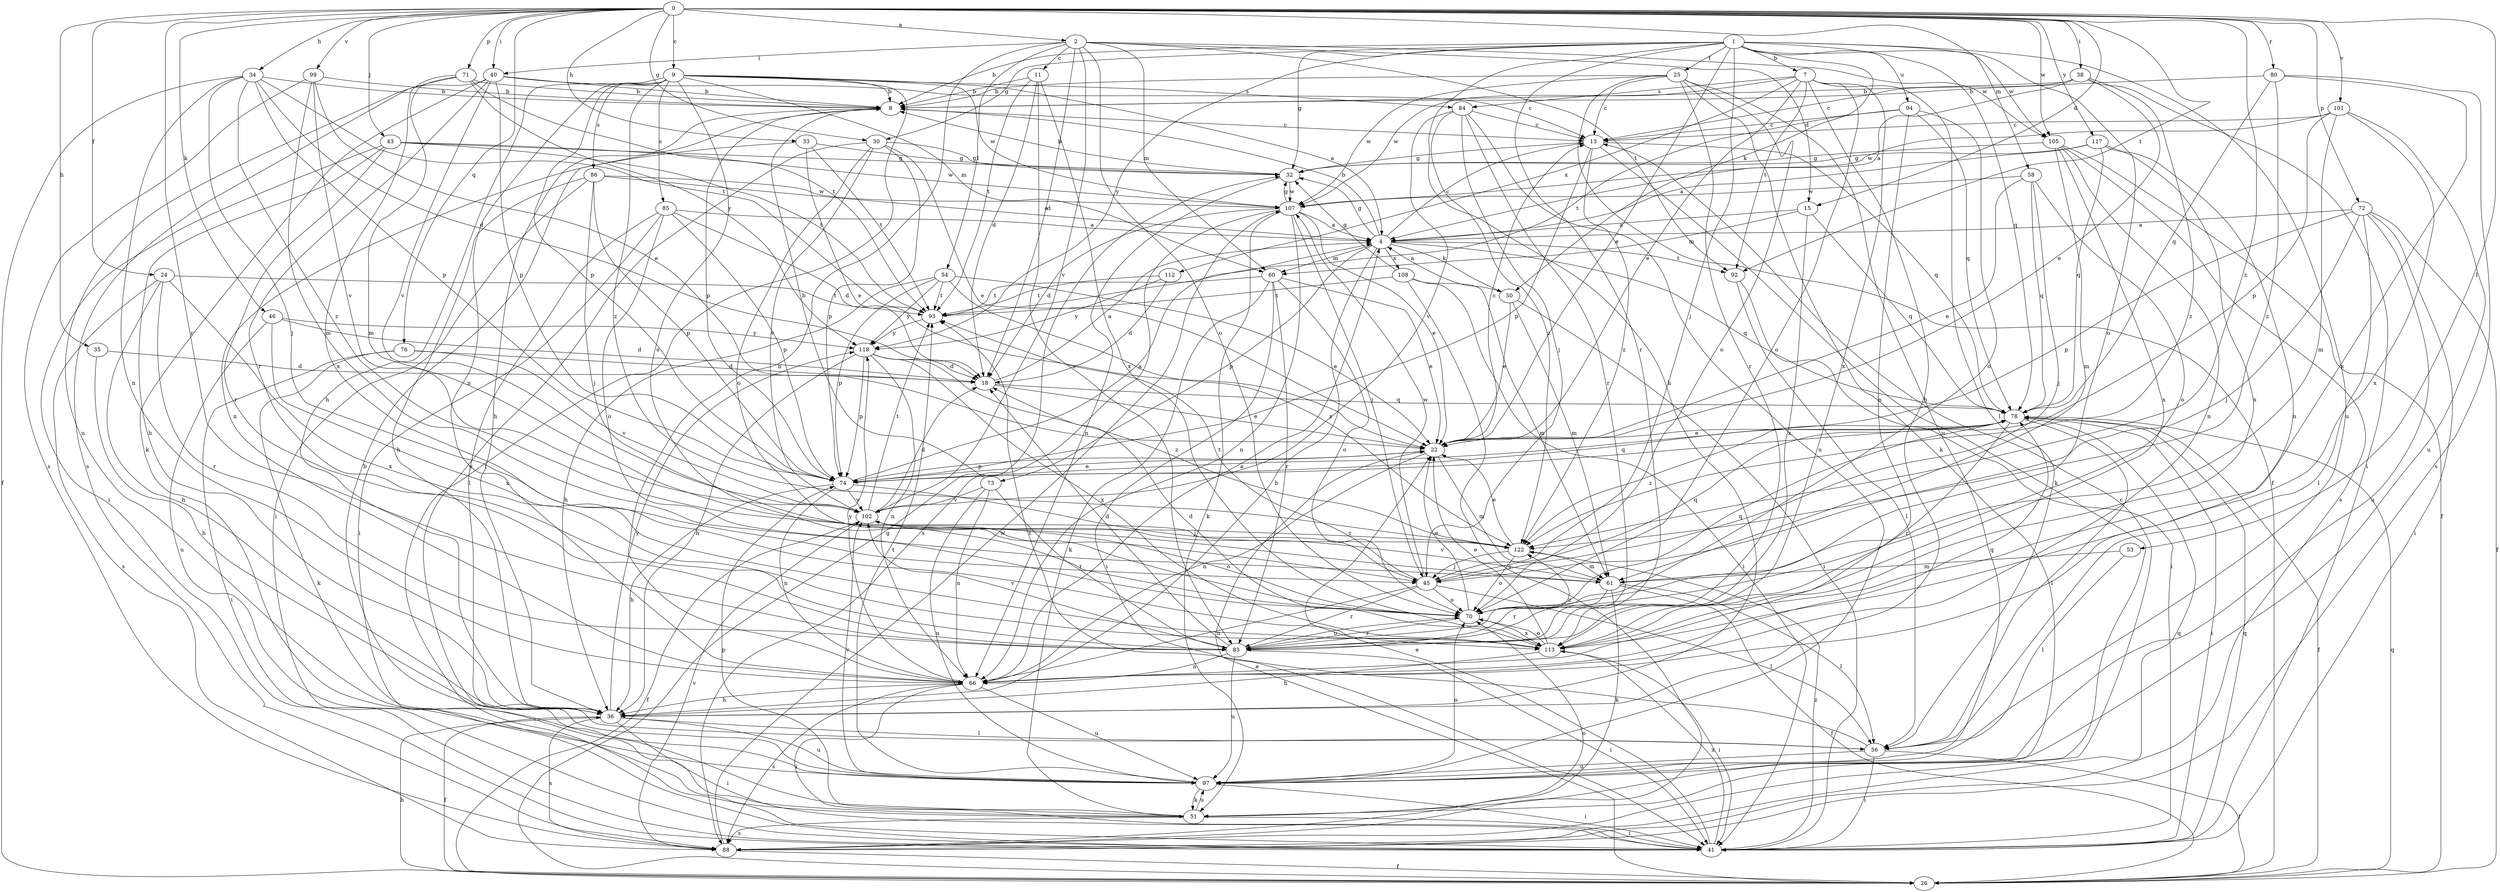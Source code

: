 strict digraph  {
0;
1;
2;
4;
7;
8;
9;
11;
13;
15;
18;
22;
24;
25;
26;
30;
32;
33;
34;
35;
36;
38;
40;
41;
43;
45;
46;
50;
51;
53;
54;
56;
58;
60;
61;
66;
70;
71;
72;
73;
74;
76;
78;
80;
83;
84;
85;
86;
88;
92;
93;
94;
97;
99;
101;
102;
105;
107;
108;
112;
113;
117;
118;
122;
0 -> 2  [label=a];
0 -> 9  [label=c];
0 -> 15  [label=d];
0 -> 24  [label=f];
0 -> 30  [label=g];
0 -> 33  [label=h];
0 -> 34  [label=h];
0 -> 35  [label=h];
0 -> 38  [label=i];
0 -> 40  [label=i];
0 -> 43  [label=j];
0 -> 46  [label=k];
0 -> 53  [label=l];
0 -> 58  [label=m];
0 -> 71  [label=p];
0 -> 72  [label=p];
0 -> 76  [label=q];
0 -> 80  [label=r];
0 -> 83  [label=r];
0 -> 92  [label=t];
0 -> 99  [label=v];
0 -> 101  [label=v];
0 -> 105  [label=w];
0 -> 117  [label=y];
0 -> 122  [label=z];
1 -> 7  [label=b];
1 -> 8  [label=b];
1 -> 22  [label=e];
1 -> 25  [label=f];
1 -> 30  [label=g];
1 -> 32  [label=g];
1 -> 36  [label=h];
1 -> 45  [label=j];
1 -> 50  [label=k];
1 -> 70  [label=o];
1 -> 78  [label=q];
1 -> 83  [label=r];
1 -> 94  [label=u];
1 -> 97  [label=u];
1 -> 105  [label=w];
1 -> 118  [label=y];
2 -> 11  [label=c];
2 -> 15  [label=d];
2 -> 18  [label=d];
2 -> 40  [label=i];
2 -> 54  [label=l];
2 -> 60  [label=m];
2 -> 66  [label=n];
2 -> 70  [label=o];
2 -> 92  [label=t];
2 -> 102  [label=v];
2 -> 105  [label=w];
4 -> 8  [label=b];
4 -> 13  [label=c];
4 -> 32  [label=g];
4 -> 36  [label=h];
4 -> 50  [label=k];
4 -> 60  [label=m];
4 -> 73  [label=p];
4 -> 78  [label=q];
4 -> 92  [label=t];
4 -> 108  [label=x];
7 -> 22  [label=e];
7 -> 36  [label=h];
7 -> 56  [label=l];
7 -> 70  [label=o];
7 -> 84  [label=s];
7 -> 92  [label=t];
7 -> 107  [label=w];
7 -> 112  [label=x];
7 -> 113  [label=x];
8 -> 13  [label=c];
8 -> 36  [label=h];
8 -> 74  [label=p];
9 -> 4  [label=a];
9 -> 8  [label=b];
9 -> 36  [label=h];
9 -> 41  [label=i];
9 -> 60  [label=m];
9 -> 66  [label=n];
9 -> 70  [label=o];
9 -> 74  [label=p];
9 -> 84  [label=s];
9 -> 85  [label=s];
9 -> 86  [label=s];
9 -> 107  [label=w];
9 -> 122  [label=z];
11 -> 8  [label=b];
11 -> 18  [label=d];
11 -> 83  [label=r];
11 -> 93  [label=t];
11 -> 113  [label=x];
13 -> 32  [label=g];
13 -> 51  [label=k];
13 -> 74  [label=p];
13 -> 78  [label=q];
13 -> 122  [label=z];
15 -> 4  [label=a];
15 -> 60  [label=m];
15 -> 78  [label=q];
15 -> 113  [label=x];
18 -> 4  [label=a];
18 -> 22  [label=e];
18 -> 78  [label=q];
22 -> 13  [label=c];
22 -> 61  [label=m];
22 -> 66  [label=n];
22 -> 74  [label=p];
24 -> 36  [label=h];
24 -> 83  [label=r];
24 -> 88  [label=s];
24 -> 93  [label=t];
24 -> 113  [label=x];
25 -> 8  [label=b];
25 -> 13  [label=c];
25 -> 26  [label=f];
25 -> 51  [label=k];
25 -> 70  [label=o];
25 -> 83  [label=r];
25 -> 97  [label=u];
25 -> 107  [label=w];
26 -> 22  [label=e];
26 -> 32  [label=g];
26 -> 36  [label=h];
26 -> 78  [label=q];
30 -> 22  [label=e];
30 -> 32  [label=g];
30 -> 70  [label=o];
30 -> 74  [label=p];
30 -> 97  [label=u];
30 -> 102  [label=v];
32 -> 8  [label=b];
32 -> 66  [label=n];
32 -> 107  [label=w];
33 -> 22  [label=e];
33 -> 32  [label=g];
33 -> 66  [label=n];
33 -> 93  [label=t];
34 -> 8  [label=b];
34 -> 18  [label=d];
34 -> 26  [label=f];
34 -> 45  [label=j];
34 -> 66  [label=n];
34 -> 74  [label=p];
34 -> 93  [label=t];
34 -> 122  [label=z];
35 -> 18  [label=d];
35 -> 36  [label=h];
36 -> 26  [label=f];
36 -> 41  [label=i];
36 -> 56  [label=l];
36 -> 88  [label=s];
36 -> 97  [label=u];
36 -> 118  [label=y];
38 -> 4  [label=a];
38 -> 8  [label=b];
38 -> 13  [label=c];
38 -> 22  [label=e];
38 -> 41  [label=i];
38 -> 122  [label=z];
40 -> 8  [label=b];
40 -> 13  [label=c];
40 -> 51  [label=k];
40 -> 74  [label=p];
40 -> 83  [label=r];
40 -> 88  [label=s];
40 -> 102  [label=v];
41 -> 22  [label=e];
41 -> 78  [label=q];
41 -> 113  [label=x];
41 -> 122  [label=z];
43 -> 32  [label=g];
43 -> 36  [label=h];
43 -> 41  [label=i];
43 -> 83  [label=r];
43 -> 93  [label=t];
43 -> 107  [label=w];
45 -> 56  [label=l];
45 -> 66  [label=n];
45 -> 70  [label=o];
45 -> 78  [label=q];
45 -> 83  [label=r];
45 -> 93  [label=t];
45 -> 107  [label=w];
46 -> 18  [label=d];
46 -> 97  [label=u];
46 -> 113  [label=x];
46 -> 118  [label=y];
50 -> 4  [label=a];
50 -> 22  [label=e];
50 -> 41  [label=i];
50 -> 61  [label=m];
51 -> 8  [label=b];
51 -> 41  [label=i];
51 -> 74  [label=p];
51 -> 88  [label=s];
51 -> 97  [label=u];
53 -> 56  [label=l];
53 -> 61  [label=m];
54 -> 22  [label=e];
54 -> 36  [label=h];
54 -> 74  [label=p];
54 -> 93  [label=t];
54 -> 118  [label=y];
54 -> 122  [label=z];
56 -> 26  [label=f];
56 -> 41  [label=i];
56 -> 93  [label=t];
56 -> 97  [label=u];
58 -> 22  [label=e];
58 -> 45  [label=j];
58 -> 70  [label=o];
58 -> 78  [label=q];
58 -> 107  [label=w];
60 -> 22  [label=e];
60 -> 41  [label=i];
60 -> 51  [label=k];
60 -> 70  [label=o];
60 -> 83  [label=r];
60 -> 93  [label=t];
61 -> 26  [label=f];
61 -> 51  [label=k];
61 -> 56  [label=l];
61 -> 83  [label=r];
61 -> 102  [label=v];
66 -> 4  [label=a];
66 -> 36  [label=h];
66 -> 41  [label=i];
66 -> 78  [label=q];
66 -> 88  [label=s];
66 -> 97  [label=u];
66 -> 118  [label=y];
70 -> 22  [label=e];
70 -> 78  [label=q];
70 -> 83  [label=r];
70 -> 113  [label=x];
71 -> 8  [label=b];
71 -> 61  [label=m];
71 -> 93  [label=t];
71 -> 97  [label=u];
71 -> 113  [label=x];
71 -> 118  [label=y];
72 -> 4  [label=a];
72 -> 26  [label=f];
72 -> 41  [label=i];
72 -> 45  [label=j];
72 -> 56  [label=l];
72 -> 74  [label=p];
72 -> 97  [label=u];
73 -> 8  [label=b];
73 -> 66  [label=n];
73 -> 83  [label=r];
73 -> 97  [label=u];
73 -> 102  [label=v];
74 -> 4  [label=a];
74 -> 22  [label=e];
74 -> 36  [label=h];
74 -> 45  [label=j];
74 -> 66  [label=n];
74 -> 78  [label=q];
74 -> 102  [label=v];
76 -> 18  [label=d];
76 -> 41  [label=i];
76 -> 51  [label=k];
76 -> 102  [label=v];
78 -> 22  [label=e];
78 -> 26  [label=f];
78 -> 41  [label=i];
78 -> 56  [label=l];
78 -> 83  [label=r];
78 -> 122  [label=z];
80 -> 8  [label=b];
80 -> 78  [label=q];
80 -> 88  [label=s];
80 -> 113  [label=x];
80 -> 122  [label=z];
83 -> 18  [label=d];
83 -> 41  [label=i];
83 -> 66  [label=n];
83 -> 70  [label=o];
83 -> 97  [label=u];
83 -> 102  [label=v];
83 -> 122  [label=z];
84 -> 13  [label=c];
84 -> 45  [label=j];
84 -> 83  [label=r];
84 -> 97  [label=u];
84 -> 102  [label=v];
84 -> 122  [label=z];
85 -> 4  [label=a];
85 -> 18  [label=d];
85 -> 41  [label=i];
85 -> 56  [label=l];
85 -> 70  [label=o];
85 -> 74  [label=p];
86 -> 4  [label=a];
86 -> 36  [label=h];
86 -> 41  [label=i];
86 -> 45  [label=j];
86 -> 74  [label=p];
86 -> 107  [label=w];
88 -> 13  [label=c];
88 -> 26  [label=f];
88 -> 70  [label=o];
88 -> 78  [label=q];
88 -> 102  [label=v];
88 -> 107  [label=w];
92 -> 41  [label=i];
92 -> 56  [label=l];
93 -> 118  [label=y];
94 -> 13  [label=c];
94 -> 66  [label=n];
94 -> 70  [label=o];
94 -> 78  [label=q];
94 -> 93  [label=t];
97 -> 41  [label=i];
97 -> 51  [label=k];
97 -> 70  [label=o];
97 -> 93  [label=t];
97 -> 102  [label=v];
99 -> 8  [label=b];
99 -> 22  [label=e];
99 -> 61  [label=m];
99 -> 88  [label=s];
99 -> 102  [label=v];
101 -> 13  [label=c];
101 -> 61  [label=m];
101 -> 74  [label=p];
101 -> 97  [label=u];
101 -> 107  [label=w];
101 -> 113  [label=x];
102 -> 18  [label=d];
102 -> 26  [label=f];
102 -> 70  [label=o];
102 -> 93  [label=t];
102 -> 122  [label=z];
105 -> 26  [label=f];
105 -> 32  [label=g];
105 -> 61  [label=m];
105 -> 66  [label=n];
105 -> 88  [label=s];
105 -> 113  [label=x];
107 -> 4  [label=a];
107 -> 18  [label=d];
107 -> 22  [label=e];
107 -> 32  [label=g];
107 -> 45  [label=j];
107 -> 51  [label=k];
107 -> 66  [label=n];
107 -> 88  [label=s];
108 -> 32  [label=g];
108 -> 41  [label=i];
108 -> 61  [label=m];
108 -> 88  [label=s];
108 -> 93  [label=t];
112 -> 18  [label=d];
112 -> 93  [label=t];
112 -> 118  [label=y];
113 -> 18  [label=d];
113 -> 22  [label=e];
113 -> 36  [label=h];
113 -> 41  [label=i];
113 -> 70  [label=o];
117 -> 4  [label=a];
117 -> 32  [label=g];
117 -> 66  [label=n];
117 -> 78  [label=q];
117 -> 113  [label=x];
118 -> 18  [label=d];
118 -> 36  [label=h];
118 -> 66  [label=n];
118 -> 74  [label=p];
118 -> 113  [label=x];
118 -> 122  [label=z];
122 -> 22  [label=e];
122 -> 45  [label=j];
122 -> 61  [label=m];
122 -> 70  [label=o];
}

